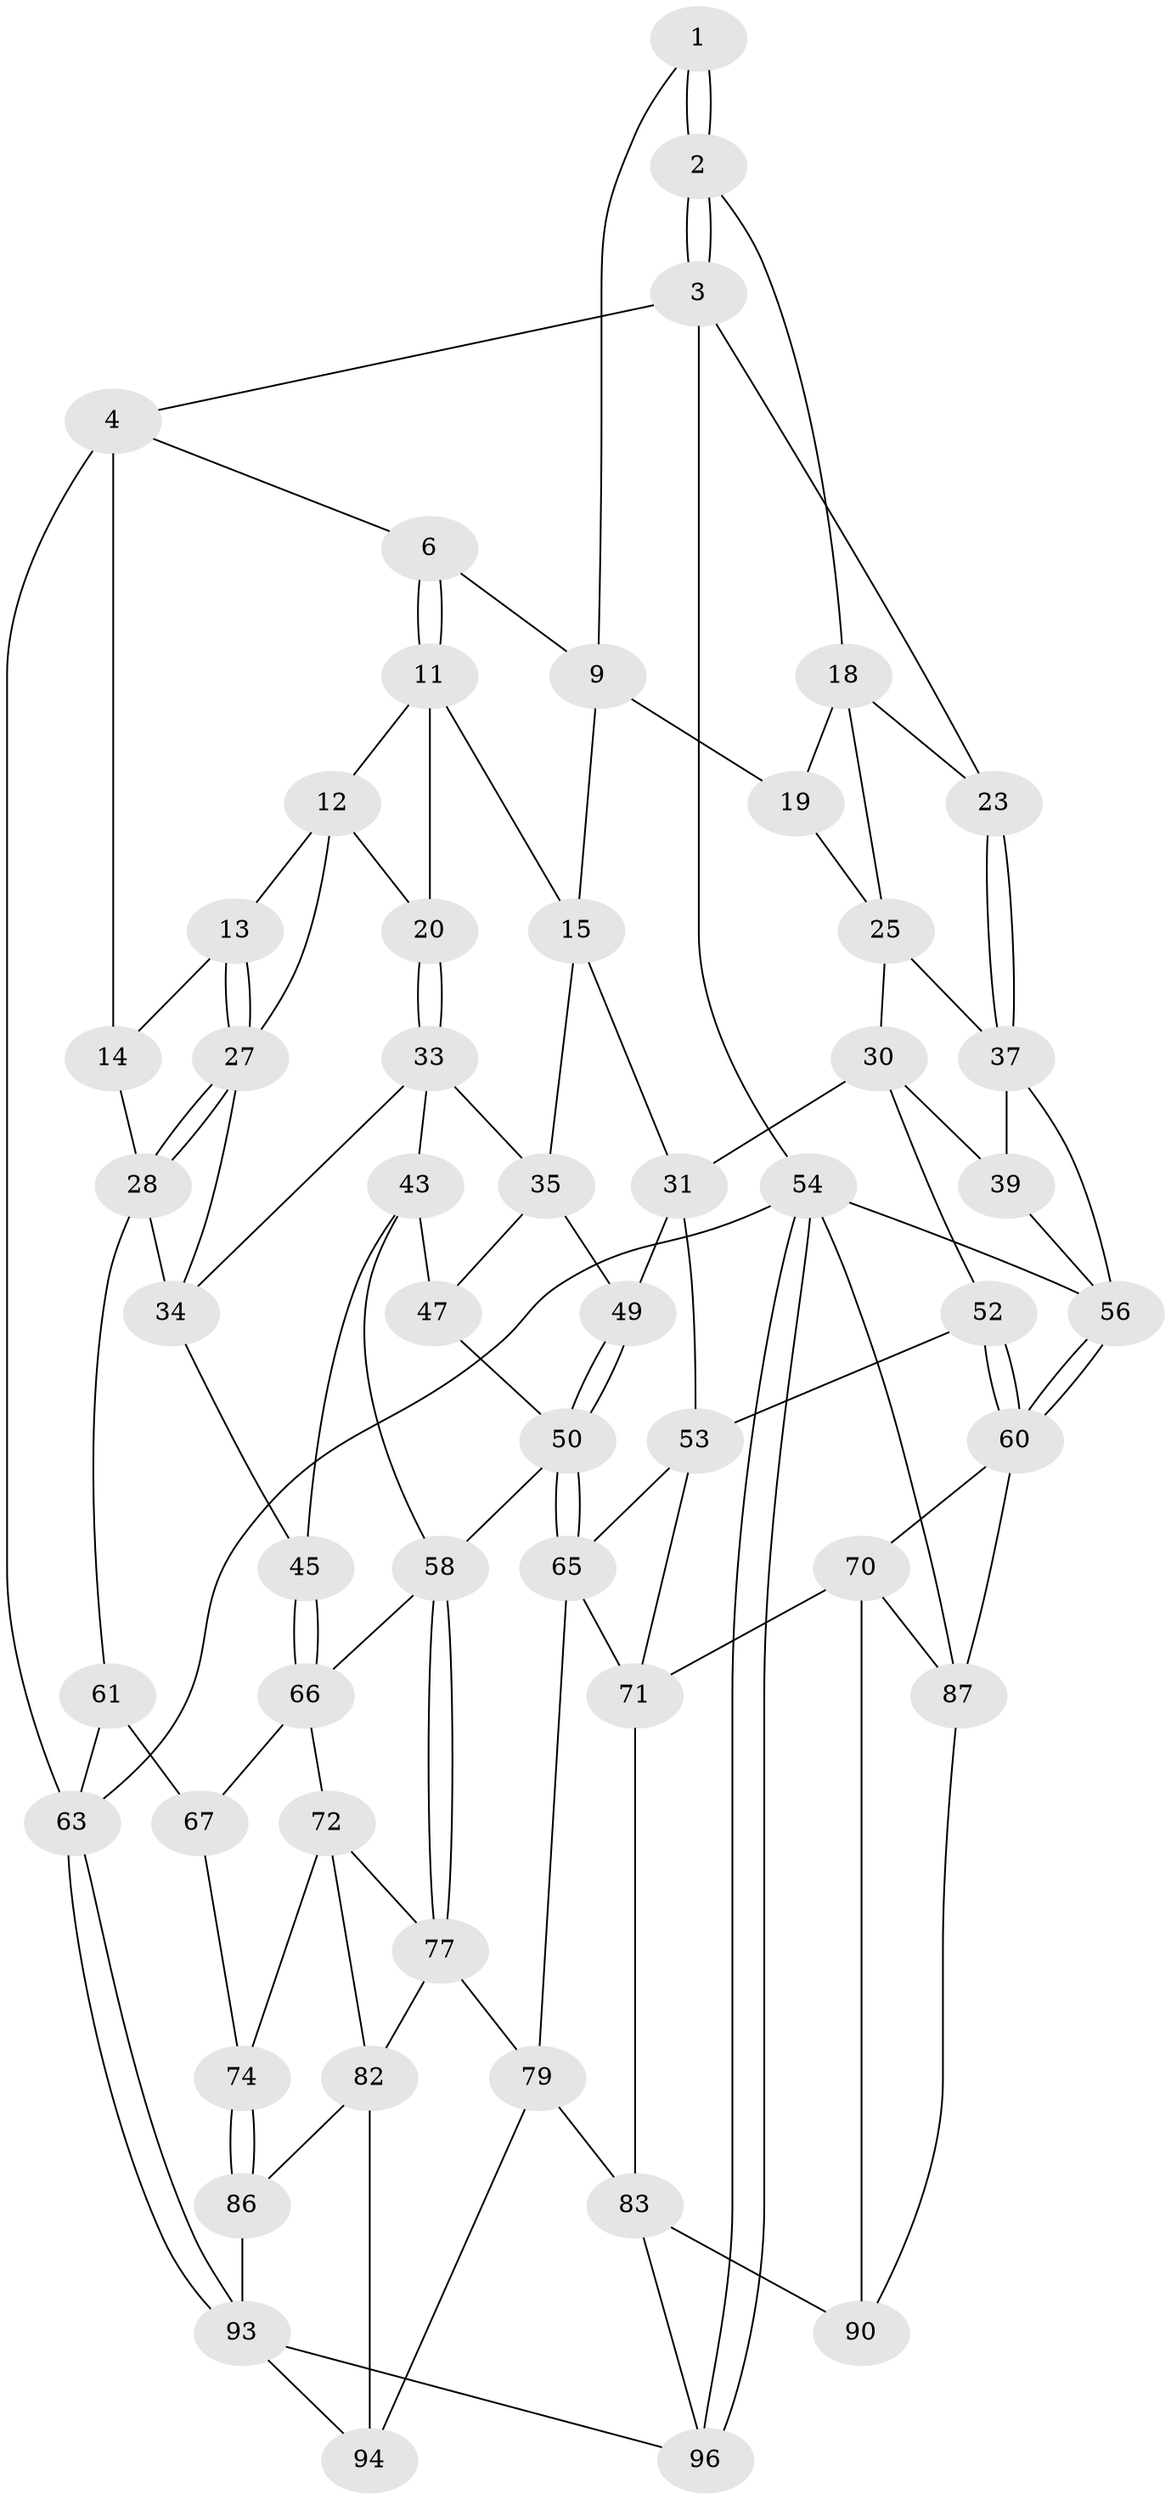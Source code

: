 // Generated by graph-tools (version 1.1) at 2025/52/02/27/25 19:52:37]
// undirected, 55 vertices, 116 edges
graph export_dot {
graph [start="1"]
  node [color=gray90,style=filled];
  1 [pos="+0.7085515696929177+0",super="+8"];
  2 [pos="+1+0",super="+17"];
  3 [pos="+1+0"];
  4 [pos="+0+0",super="+5"];
  6 [pos="+0.4648725356025638+0",super="+7"];
  9 [pos="+0.6623136385756772+0.15578323468143196",super="+10"];
  11 [pos="+0.4349015528798957+0.07576373075421261",super="+16"];
  12 [pos="+0.41970324548476423+0.08829224511482078",super="+21"];
  13 [pos="+0.24887098928750015+0.129099529022621"];
  14 [pos="+0.24586719579785699+0.12470774498249841",super="+24"];
  15 [pos="+0.6100328852714552+0.2026177757474599",super="+32"];
  18 [pos="+0.7956175160980522+0.16242965788583152",super="+22"];
  19 [pos="+0.7721000388665753+0.1788101829709286"];
  20 [pos="+0.4352008814513617+0.24508502650779784"];
  23 [pos="+1+0"];
  25 [pos="+0.8640695030241432+0.2794143721366685",super="+26"];
  27 [pos="+0.24736574488992713+0.2297504748405332",super="+29"];
  28 [pos="+0+0.27189225314313714",super="+42"];
  30 [pos="+0.7383778399485311+0.378808150332376",super="+40"];
  31 [pos="+0.7098217854208344+0.38030790502483036",super="+48"];
  33 [pos="+0.4521674009562769+0.3176774520657744",super="+36"];
  34 [pos="+0.2822337053445028+0.29911653607782535",super="+41"];
  35 [pos="+0.5625889993596593+0.3406696698830661",super="+46"];
  37 [pos="+1+0.30516401692244155",super="+38"];
  39 [pos="+1+0.42599114693670925"];
  43 [pos="+0.37379759755445047+0.4536175470175692",super="+44"];
  45 [pos="+0.26312880419724455+0.45887065342308503"];
  47 [pos="+0.43977505850908083+0.4907593763962264"];
  49 [pos="+0.5406207066826458+0.5016792250460135"];
  50 [pos="+0.5134573634449557+0.64107109094466",super="+51"];
  52 [pos="+0.8473023116368968+0.5103159384341598"];
  53 [pos="+0.6612524476082356+0.5862330849936487",super="+64"];
  54 [pos="+1+1",super="+55"];
  56 [pos="+1+0.6318975072240302",super="+57"];
  58 [pos="+0.4589407741859444+0.6394342238854682",super="+59"];
  60 [pos="+0.8621394024247884+0.6663048797784283",super="+69"];
  61 [pos="+0+0.5301781881136304",super="+62"];
  63 [pos="+0+1"];
  65 [pos="+0.5360687835973611+0.6503877177827662",super="+78"];
  66 [pos="+0.18012029406078084+0.6389485076249193",super="+68"];
  67 [pos="+0.16943942735492656+0.6423216992387114",super="+76"];
  70 [pos="+0.8085932231849652+0.7037415629227427",super="+89"];
  71 [pos="+0.7595397070917973+0.6936153898692764",super="+81"];
  72 [pos="+0.27229651216191525+0.7058526692515179",super="+73"];
  74 [pos="+0.2628004484085747+0.7739743742948149",super="+75"];
  77 [pos="+0.40468148347641886+0.7256035674025988",super="+80"];
  79 [pos="+0.493944220460242+0.7897571385388013",super="+84"];
  82 [pos="+0.4072538933334463+0.8235827999759633",super="+85"];
  83 [pos="+0.6085088030459179+0.8711681524425353",super="+91"];
  86 [pos="+0.3098171982815691+0.8703601390926907",super="+92"];
  87 [pos="+0.9507677094582729+0.903922480192162",super="+88"];
  90 [pos="+0.6970333570107159+0.9769305633524409"];
  93 [pos="+0.10366256042439051+1",super="+95"];
  94 [pos="+0.40953764453940705+0.8567687811246251"];
  96 [pos="+0.6164250893403128+1"];
  1 -- 2 [weight=2];
  1 -- 2;
  1 -- 9;
  2 -- 3;
  2 -- 3;
  2 -- 18;
  3 -- 4;
  3 -- 23;
  3 -- 54;
  4 -- 63;
  4 -- 6;
  4 -- 14 [weight=2];
  6 -- 11;
  6 -- 11;
  6 -- 9;
  9 -- 19;
  9 -- 15;
  11 -- 12;
  11 -- 20;
  11 -- 15;
  12 -- 13;
  12 -- 27;
  12 -- 20;
  13 -- 14;
  13 -- 27;
  13 -- 27;
  14 -- 28;
  15 -- 35;
  15 -- 31;
  18 -- 19;
  18 -- 25;
  18 -- 23;
  19 -- 25;
  20 -- 33;
  20 -- 33;
  23 -- 37;
  23 -- 37;
  25 -- 37;
  25 -- 30;
  27 -- 28;
  27 -- 28;
  27 -- 34;
  28 -- 61;
  28 -- 34;
  30 -- 31;
  30 -- 52;
  30 -- 39;
  31 -- 49;
  31 -- 53;
  33 -- 34;
  33 -- 35;
  33 -- 43;
  34 -- 45;
  35 -- 49;
  35 -- 47;
  37 -- 56;
  37 -- 39;
  39 -- 56;
  43 -- 47;
  43 -- 45;
  43 -- 58;
  45 -- 66;
  45 -- 66;
  47 -- 50;
  49 -- 50;
  49 -- 50;
  50 -- 65;
  50 -- 65;
  50 -- 58;
  52 -- 53;
  52 -- 60;
  52 -- 60;
  53 -- 65;
  53 -- 71;
  54 -- 96;
  54 -- 96;
  54 -- 63;
  54 -- 56;
  54 -- 87;
  56 -- 60;
  56 -- 60;
  58 -- 77;
  58 -- 77;
  58 -- 66;
  60 -- 70;
  60 -- 87;
  61 -- 67 [weight=2];
  61 -- 63;
  63 -- 93;
  63 -- 93;
  65 -- 79;
  65 -- 71;
  66 -- 67;
  66 -- 72;
  67 -- 74;
  70 -- 71;
  70 -- 90;
  70 -- 87;
  71 -- 83;
  72 -- 77;
  72 -- 74;
  72 -- 82;
  74 -- 86 [weight=2];
  74 -- 86;
  77 -- 82;
  77 -- 79;
  79 -- 83;
  79 -- 94;
  82 -- 86;
  82 -- 94;
  83 -- 96;
  83 -- 90;
  86 -- 93;
  87 -- 90;
  93 -- 96;
  93 -- 94;
}
